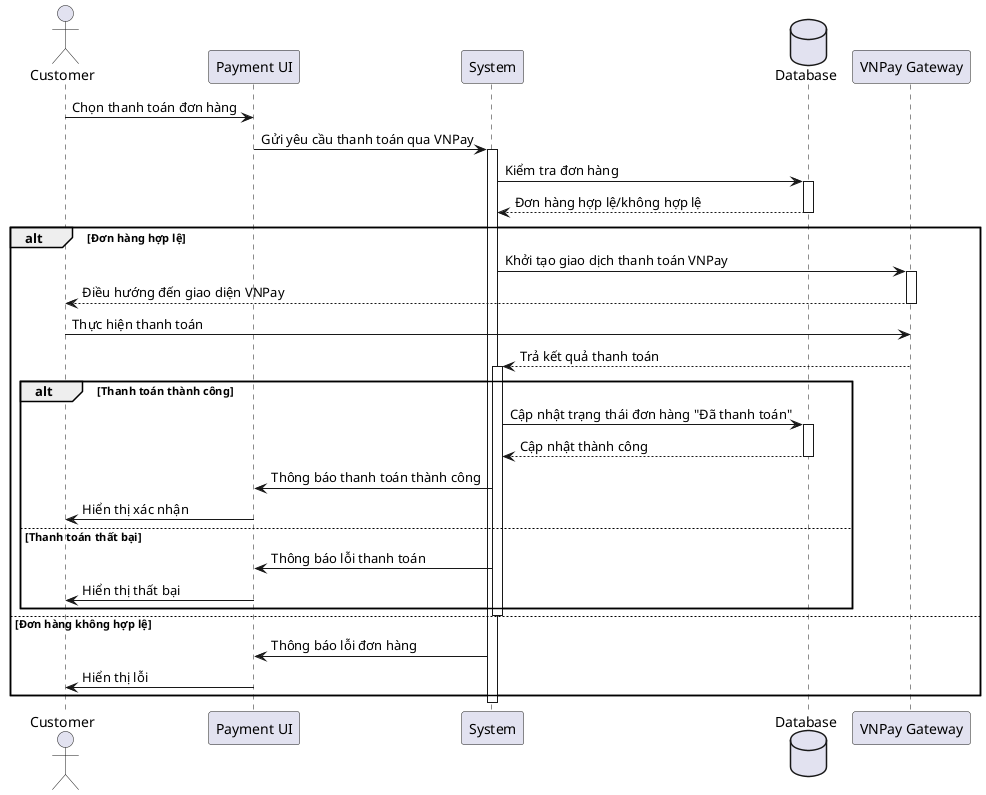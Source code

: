 @startuml
actor Customer
participant "Payment UI" as UI
participant "System" as Server
database "Database" as DB
participant "VNPay Gateway" as VNPay

Customer -> UI : Chọn thanh toán đơn hàng
UI -> Server : Gửi yêu cầu thanh toán qua VNPay
activate Server
Server -> DB : Kiểm tra đơn hàng
activate DB
DB --> Server : Đơn hàng hợp lệ/không hợp lệ
deactivate DB

alt Đơn hàng hợp lệ
    Server -> VNPay : Khởi tạo giao dịch thanh toán VNPay
    activate VNPay
    VNPay --> Customer : Điều hướng đến giao diện VNPay
    deactivate VNPay

    Customer -> VNPay : Thực hiện thanh toán
    VNPay --> Server : Trả kết quả thanh toán
    activate Server

    alt Thanh toán thành công
        Server -> DB : Cập nhật trạng thái đơn hàng "Đã thanh toán"
        activate DB
        DB --> Server : Cập nhật thành công
        deactivate DB
        Server -> UI : Thông báo thanh toán thành công
        UI -> Customer : Hiển thị xác nhận
    else Thanh toán thất bại
        Server -> UI : Thông báo lỗi thanh toán
        UI -> Customer : Hiển thị thất bại
    end
    deactivate Server
else Đơn hàng không hợp lệ
    Server -> UI : Thông báo lỗi đơn hàng
    UI -> Customer : Hiển thị lỗi
end
deactivate Server
@enduml
